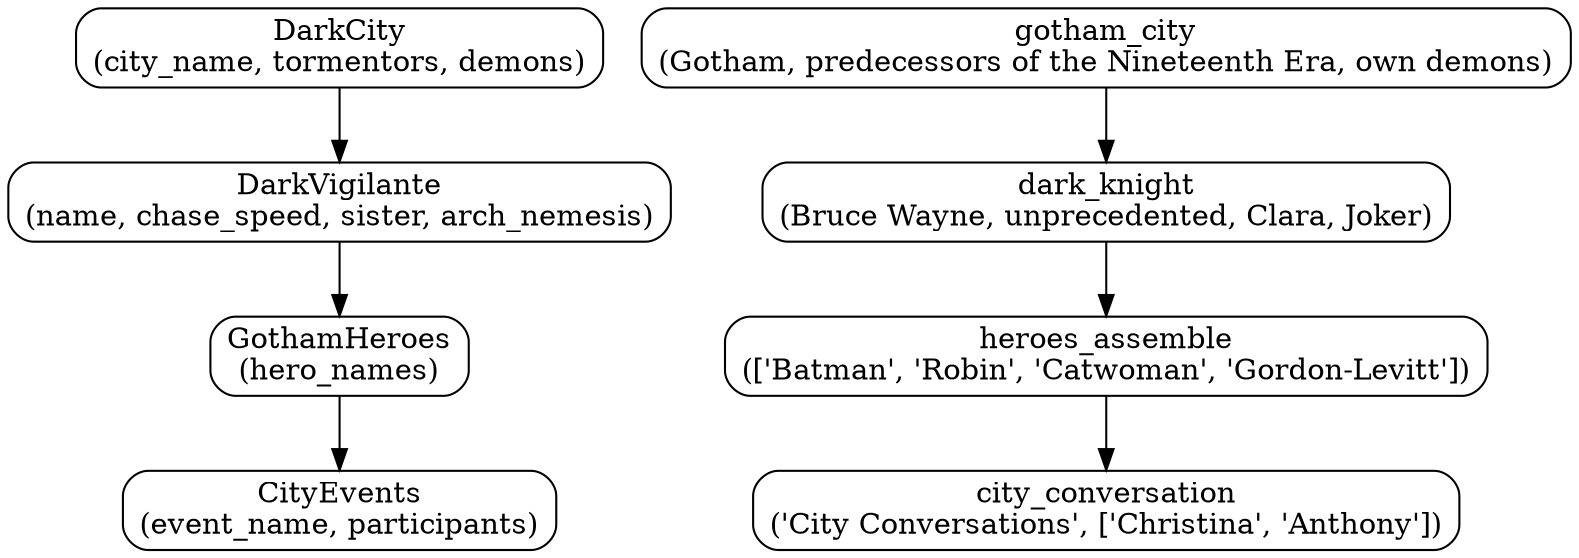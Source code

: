 digraph batman_program {
    node [shape=box, style=rounded];
    
    DarkCity -> DarkVigilante -> GothamHeroes -> CityEvents;
    
    DarkCity [label="DarkCity\n(city_name, tormentors, demons)", shape=box];
    DarkVigilante [label="DarkVigilante\n(name, chase_speed, sister, arch_nemesis)", shape=box];
    GothamHeroes [label="GothamHeroes\n(hero_names)", shape=box];
    CityEvents [label="CityEvents\n(event_name, participants)", shape=box];

    gotham_city -> dark_knight -> heroes_assemble -> city_conversation;
    
    gotham_city [label="gotham_city\n(Gotham, predecessors of the Nineteenth Era, own demons)", shape=box];
    dark_knight [label="dark_knight\n(Bruce Wayne, unprecedented, Clara, Joker)", shape=box];
    heroes_assemble [label="heroes_assemble\n(['Batman', 'Robin', 'Catwoman', 'Gordon-Levitt'])", shape=box];
    city_conversation [label="city_conversation\n('City Conversations', ['Christina', 'Anthony'])", shape=box];
}
